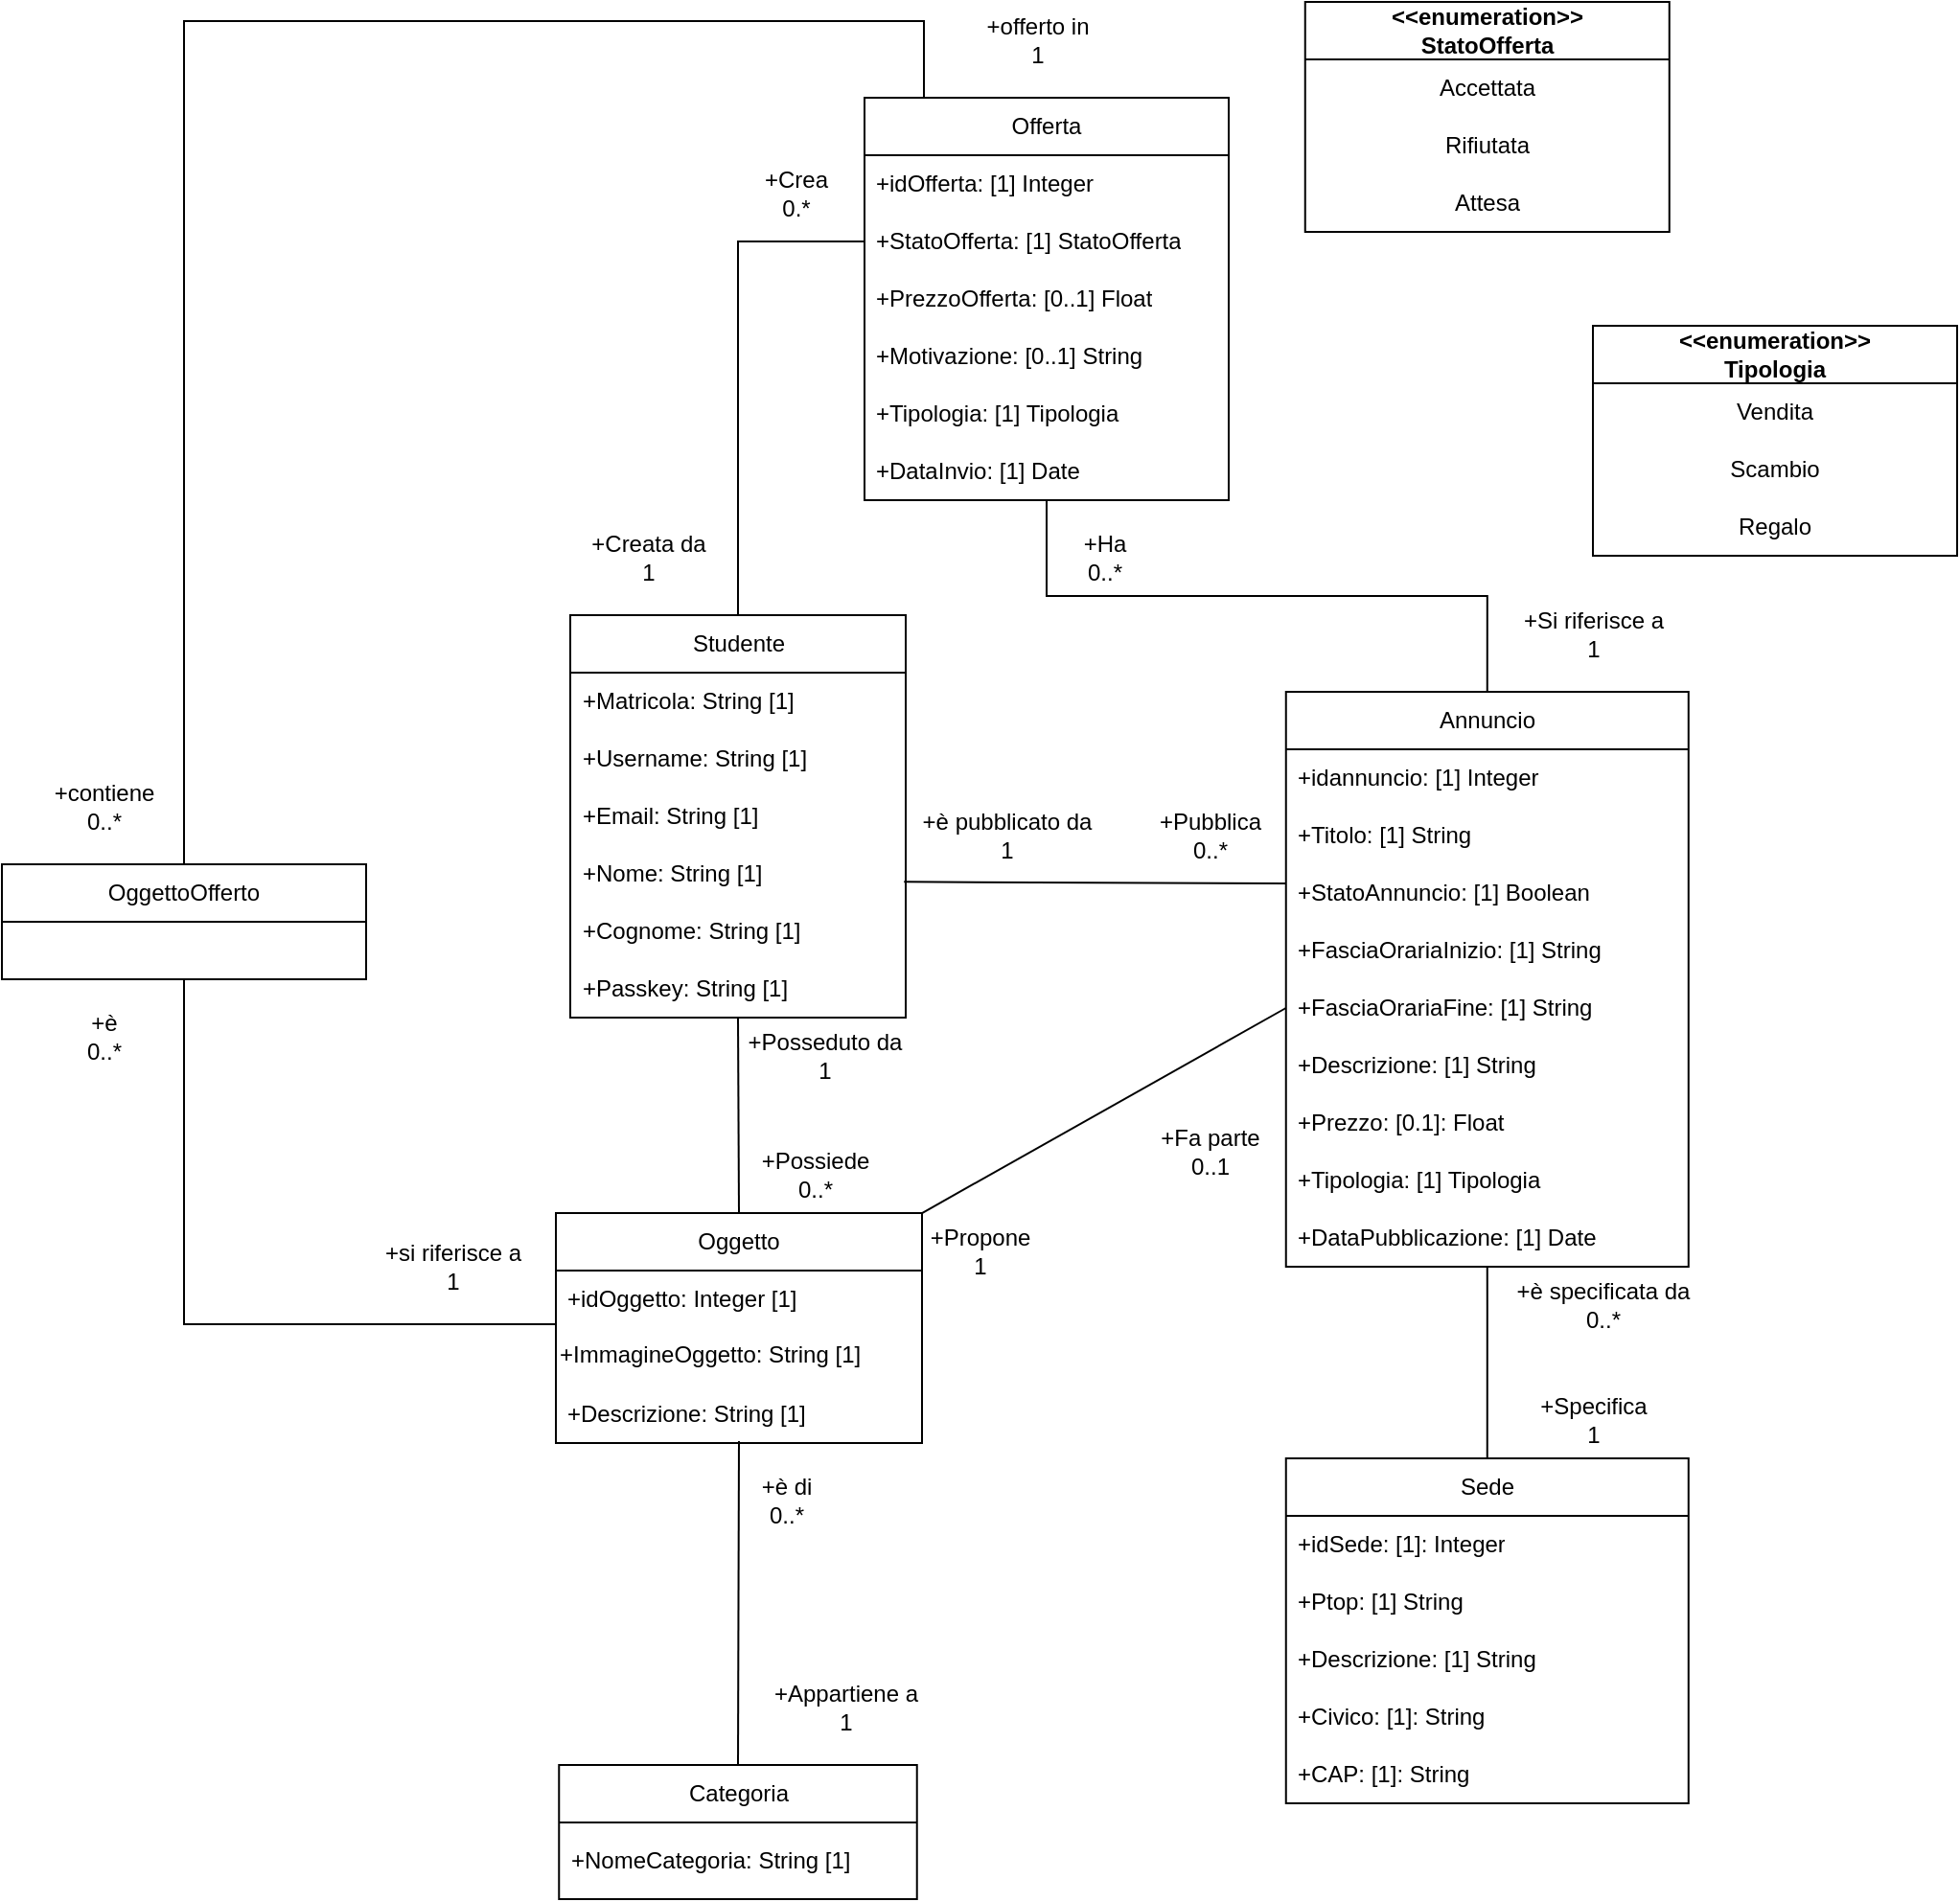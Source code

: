 <mxfile version="28.2.5">
  <diagram name="Pagina-1" id="PVd4hcR5QmGlg7Nathhp">
    <mxGraphModel dx="1114" dy="559" grid="1" gridSize="10" guides="1" tooltips="1" connect="1" arrows="1" fold="1" page="1" pageScale="1" pageWidth="827" pageHeight="1169" math="0" shadow="0">
      <root>
        <mxCell id="0" />
        <mxCell id="1" parent="0" />
        <mxCell id="j0yfUXBkZlHvW9foUxQ6-1" value="Studente" style="swimlane;fontStyle=0;childLayout=stackLayout;horizontal=1;startSize=30;horizontalStack=0;resizeParent=1;resizeParentMax=0;resizeLast=0;collapsible=1;marginBottom=0;whiteSpace=wrap;html=1;" parent="1" vertex="1">
          <mxGeometry x="556.5" y="450" width="175" height="210" as="geometry" />
        </mxCell>
        <mxCell id="j0yfUXBkZlHvW9foUxQ6-3" value="+Matricola: String [1]" style="text;strokeColor=none;fillColor=none;align=left;verticalAlign=middle;spacingLeft=4;spacingRight=4;overflow=hidden;points=[[0,0.5],[1,0.5]];portConstraint=eastwest;rotatable=0;whiteSpace=wrap;html=1;" parent="j0yfUXBkZlHvW9foUxQ6-1" vertex="1">
          <mxGeometry y="30" width="175" height="30" as="geometry" />
        </mxCell>
        <mxCell id="j0yfUXBkZlHvW9foUxQ6-2" value="+Username: String [1]" style="text;strokeColor=none;fillColor=none;align=left;verticalAlign=middle;spacingLeft=4;spacingRight=4;overflow=hidden;points=[[0,0.5],[1,0.5]];portConstraint=eastwest;rotatable=0;whiteSpace=wrap;html=1;" parent="j0yfUXBkZlHvW9foUxQ6-1" vertex="1">
          <mxGeometry y="60" width="175" height="30" as="geometry" />
        </mxCell>
        <mxCell id="j0yfUXBkZlHvW9foUxQ6-4" value="+Email: String [1]" style="text;strokeColor=none;fillColor=none;align=left;verticalAlign=middle;spacingLeft=4;spacingRight=4;overflow=hidden;points=[[0,0.5],[1,0.5]];portConstraint=eastwest;rotatable=0;whiteSpace=wrap;html=1;" parent="j0yfUXBkZlHvW9foUxQ6-1" vertex="1">
          <mxGeometry y="90" width="175" height="30" as="geometry" />
        </mxCell>
        <mxCell id="j0yfUXBkZlHvW9foUxQ6-5" value="+Nome: String [1]" style="text;strokeColor=none;fillColor=none;align=left;verticalAlign=middle;spacingLeft=4;spacingRight=4;overflow=hidden;points=[[0,0.5],[1,0.5]];portConstraint=eastwest;rotatable=0;whiteSpace=wrap;html=1;" parent="j0yfUXBkZlHvW9foUxQ6-1" vertex="1">
          <mxGeometry y="120" width="175" height="30" as="geometry" />
        </mxCell>
        <mxCell id="j0yfUXBkZlHvW9foUxQ6-6" value="+Cognome: String [1]" style="text;strokeColor=none;fillColor=none;align=left;verticalAlign=middle;spacingLeft=4;spacingRight=4;overflow=hidden;points=[[0,0.5],[1,0.5]];portConstraint=eastwest;rotatable=0;whiteSpace=wrap;html=1;" parent="j0yfUXBkZlHvW9foUxQ6-1" vertex="1">
          <mxGeometry y="150" width="175" height="30" as="geometry" />
        </mxCell>
        <mxCell id="j0yfUXBkZlHvW9foUxQ6-7" value="+Passkey: String [1]" style="text;strokeColor=none;fillColor=none;align=left;verticalAlign=middle;spacingLeft=4;spacingRight=4;overflow=hidden;points=[[0,0.5],[1,0.5]];portConstraint=eastwest;rotatable=0;whiteSpace=wrap;html=1;" parent="j0yfUXBkZlHvW9foUxQ6-1" vertex="1">
          <mxGeometry y="180" width="175" height="30" as="geometry" />
        </mxCell>
        <mxCell id="j0yfUXBkZlHvW9foUxQ6-9" value="Oggetto" style="swimlane;fontStyle=0;childLayout=stackLayout;horizontal=1;startSize=30;horizontalStack=0;resizeParent=1;resizeParentMax=0;resizeLast=0;collapsible=1;marginBottom=0;whiteSpace=wrap;html=1;" parent="1" vertex="1">
          <mxGeometry x="549" y="762.01" width="191" height="120" as="geometry" />
        </mxCell>
        <mxCell id="j0yfUXBkZlHvW9foUxQ6-10" value="+idOggetto: Integer [1]" style="text;strokeColor=none;fillColor=none;align=left;verticalAlign=middle;spacingLeft=4;spacingRight=4;overflow=hidden;points=[[0,0.5],[1,0.5]];portConstraint=eastwest;rotatable=0;whiteSpace=wrap;html=1;" parent="j0yfUXBkZlHvW9foUxQ6-9" vertex="1">
          <mxGeometry y="30" width="191" height="30" as="geometry" />
        </mxCell>
        <mxCell id="_4yro-vMgn7CjQmgvoNM-27" value="+ImmagineOggetto: String [1]" style="text;whiteSpace=wrap;html=1;" vertex="1" parent="j0yfUXBkZlHvW9foUxQ6-9">
          <mxGeometry y="60" width="191" height="30" as="geometry" />
        </mxCell>
        <mxCell id="j0yfUXBkZlHvW9foUxQ6-14" value="+Descrizione: String [1]" style="text;strokeColor=none;fillColor=none;align=left;verticalAlign=middle;spacingLeft=4;spacingRight=4;overflow=hidden;points=[[0,0.5],[1,0.5]];portConstraint=eastwest;rotatable=0;whiteSpace=wrap;html=1;" parent="j0yfUXBkZlHvW9foUxQ6-9" vertex="1">
          <mxGeometry y="90" width="191" height="30" as="geometry" />
        </mxCell>
        <mxCell id="j0yfUXBkZlHvW9foUxQ6-15" style="edgeStyle=orthogonalEdgeStyle;rounded=0;orthogonalLoop=1;jettySize=auto;html=1;exitX=0.5;exitY=1;exitDx=0;exitDy=0;entryX=0.5;entryY=0;entryDx=0;entryDy=0;endArrow=none;startFill=0;" parent="1" source="j0yfUXBkZlHvW9foUxQ6-16" target="j0yfUXBkZlHvW9foUxQ6-56" edge="1">
          <mxGeometry relative="1" as="geometry">
            <Array as="points">
              <mxPoint x="1035" y="810" />
              <mxPoint x="1035" y="810" />
            </Array>
          </mxGeometry>
        </mxCell>
        <mxCell id="j0yfUXBkZlHvW9foUxQ6-16" value="Annuncio" style="swimlane;fontStyle=0;childLayout=stackLayout;horizontal=1;startSize=30;horizontalStack=0;resizeParent=1;resizeParentMax=0;resizeLast=0;collapsible=1;marginBottom=0;whiteSpace=wrap;html=1;" parent="1" vertex="1">
          <mxGeometry x="929.88" y="490.0" width="210" height="300" as="geometry" />
        </mxCell>
        <mxCell id="j0yfUXBkZlHvW9foUxQ6-17" value="+idannuncio: [1] Integer" style="text;strokeColor=none;fillColor=none;align=left;verticalAlign=middle;spacingLeft=4;spacingRight=4;overflow=hidden;points=[[0,0.5],[1,0.5]];portConstraint=eastwest;rotatable=0;whiteSpace=wrap;html=1;" parent="j0yfUXBkZlHvW9foUxQ6-16" vertex="1">
          <mxGeometry y="30" width="210" height="30" as="geometry" />
        </mxCell>
        <mxCell id="j0yfUXBkZlHvW9foUxQ6-18" value="+Titolo: [1] String" style="text;strokeColor=none;fillColor=none;align=left;verticalAlign=middle;spacingLeft=4;spacingRight=4;overflow=hidden;points=[[0,0.5],[1,0.5]];portConstraint=eastwest;rotatable=0;whiteSpace=wrap;html=1;" parent="j0yfUXBkZlHvW9foUxQ6-16" vertex="1">
          <mxGeometry y="60" width="210" height="30" as="geometry" />
        </mxCell>
        <mxCell id="j0yfUXBkZlHvW9foUxQ6-19" value="+StatoAnnuncio: [1] Boolean" style="text;strokeColor=none;fillColor=none;align=left;verticalAlign=middle;spacingLeft=4;spacingRight=4;overflow=hidden;points=[[0,0.5],[1,0.5]];portConstraint=eastwest;rotatable=0;whiteSpace=wrap;html=1;" parent="j0yfUXBkZlHvW9foUxQ6-16" vertex="1">
          <mxGeometry y="90" width="210" height="30" as="geometry" />
        </mxCell>
        <mxCell id="j0yfUXBkZlHvW9foUxQ6-20" value="+FasciaOrariaInizio: [1]&amp;nbsp;String" style="text;strokeColor=none;fillColor=none;align=left;verticalAlign=middle;spacingLeft=4;spacingRight=4;overflow=hidden;points=[[0,0.5],[1,0.5]];portConstraint=eastwest;rotatable=0;whiteSpace=wrap;html=1;" parent="j0yfUXBkZlHvW9foUxQ6-16" vertex="1">
          <mxGeometry y="120" width="210" height="30" as="geometry" />
        </mxCell>
        <mxCell id="j0yfUXBkZlHvW9foUxQ6-21" value="+FasciaOrariaFine: [1]&amp;nbsp;String" style="text;strokeColor=none;fillColor=none;align=left;verticalAlign=middle;spacingLeft=4;spacingRight=4;overflow=hidden;points=[[0,0.5],[1,0.5]];portConstraint=eastwest;rotatable=0;whiteSpace=wrap;html=1;" parent="j0yfUXBkZlHvW9foUxQ6-16" vertex="1">
          <mxGeometry y="150" width="210" height="30" as="geometry" />
        </mxCell>
        <mxCell id="j0yfUXBkZlHvW9foUxQ6-24" value="+Descrizione: [1] String" style="text;strokeColor=none;fillColor=none;align=left;verticalAlign=middle;spacingLeft=4;spacingRight=4;overflow=hidden;points=[[0,0.5],[1,0.5]];portConstraint=eastwest;rotatable=0;whiteSpace=wrap;html=1;" parent="j0yfUXBkZlHvW9foUxQ6-16" vertex="1">
          <mxGeometry y="180" width="210" height="30" as="geometry" />
        </mxCell>
        <mxCell id="j0yfUXBkZlHvW9foUxQ6-22" value="+Prezzo: [0.1]: Float" style="text;strokeColor=none;fillColor=none;align=left;verticalAlign=middle;spacingLeft=4;spacingRight=4;overflow=hidden;points=[[0,0.5],[1,0.5]];portConstraint=eastwest;rotatable=0;whiteSpace=wrap;html=1;" parent="j0yfUXBkZlHvW9foUxQ6-16" vertex="1">
          <mxGeometry y="210" width="210" height="30" as="geometry" />
        </mxCell>
        <mxCell id="j0yfUXBkZlHvW9foUxQ6-23" value="+Tipologia: [1] Tipologia" style="text;strokeColor=none;fillColor=none;align=left;verticalAlign=middle;spacingLeft=4;spacingRight=4;overflow=hidden;points=[[0,0.5],[1,0.5]];portConstraint=eastwest;rotatable=0;whiteSpace=wrap;html=1;" parent="j0yfUXBkZlHvW9foUxQ6-16" vertex="1">
          <mxGeometry y="240" width="210" height="30" as="geometry" />
        </mxCell>
        <mxCell id="_4yro-vMgn7CjQmgvoNM-21" value="+DataPubblicazione: [1] Date" style="text;strokeColor=none;fillColor=none;align=left;verticalAlign=middle;spacingLeft=4;spacingRight=4;overflow=hidden;points=[[0,0.5],[1,0.5]];portConstraint=eastwest;rotatable=0;whiteSpace=wrap;html=1;" vertex="1" parent="j0yfUXBkZlHvW9foUxQ6-16">
          <mxGeometry y="270" width="210" height="30" as="geometry" />
        </mxCell>
        <mxCell id="j0yfUXBkZlHvW9foUxQ6-25" value="" style="endArrow=none;html=1;rounded=0;entryX=0.995;entryY=0.639;entryDx=0;entryDy=0;entryPerimeter=0;" parent="1" target="j0yfUXBkZlHvW9foUxQ6-5" edge="1">
          <mxGeometry width="50" height="50" relative="1" as="geometry">
            <mxPoint x="930" y="590" as="sourcePoint" />
            <mxPoint x="730" y="609" as="targetPoint" />
          </mxGeometry>
        </mxCell>
        <mxCell id="j0yfUXBkZlHvW9foUxQ6-27" style="edgeStyle=orthogonalEdgeStyle;rounded=0;orthogonalLoop=1;jettySize=auto;html=1;exitX=0.5;exitY=1;exitDx=0;exitDy=0;entryX=0.5;entryY=0;entryDx=0;entryDy=0;endArrow=none;startFill=0;" parent="1" source="j0yfUXBkZlHvW9foUxQ6-29" target="j0yfUXBkZlHvW9foUxQ6-16" edge="1">
          <mxGeometry relative="1" as="geometry" />
        </mxCell>
        <mxCell id="j0yfUXBkZlHvW9foUxQ6-28" style="edgeStyle=orthogonalEdgeStyle;rounded=0;orthogonalLoop=1;jettySize=auto;html=1;exitX=0.25;exitY=0;exitDx=0;exitDy=0;entryX=0.5;entryY=0;entryDx=0;entryDy=0;endArrow=none;startFill=0;" parent="1" source="j0yfUXBkZlHvW9foUxQ6-29" target="j0yfUXBkZlHvW9foUxQ6-71" edge="1">
          <mxGeometry relative="1" as="geometry">
            <Array as="points">
              <mxPoint x="741" y="140" />
              <mxPoint x="355" y="140" />
            </Array>
          </mxGeometry>
        </mxCell>
        <mxCell id="j0yfUXBkZlHvW9foUxQ6-29" value="Offerta" style="swimlane;fontStyle=0;childLayout=stackLayout;horizontal=1;startSize=30;horizontalStack=0;resizeParent=1;resizeParentMax=0;resizeLast=0;collapsible=1;marginBottom=0;whiteSpace=wrap;html=1;" parent="1" vertex="1">
          <mxGeometry x="710" y="180" width="190" height="210" as="geometry" />
        </mxCell>
        <mxCell id="j0yfUXBkZlHvW9foUxQ6-30" value="+idOfferta: [1] Integer" style="text;strokeColor=none;fillColor=none;align=left;verticalAlign=middle;spacingLeft=4;spacingRight=4;overflow=hidden;points=[[0,0.5],[1,0.5]];portConstraint=eastwest;rotatable=0;whiteSpace=wrap;html=1;" parent="j0yfUXBkZlHvW9foUxQ6-29" vertex="1">
          <mxGeometry y="30" width="190" height="30" as="geometry" />
        </mxCell>
        <mxCell id="j0yfUXBkZlHvW9foUxQ6-31" value="+StatoOfferta: [1] StatoOfferta" style="text;strokeColor=none;fillColor=none;align=left;verticalAlign=middle;spacingLeft=4;spacingRight=4;overflow=hidden;points=[[0,0.5],[1,0.5]];portConstraint=eastwest;rotatable=0;whiteSpace=wrap;html=1;" parent="j0yfUXBkZlHvW9foUxQ6-29" vertex="1">
          <mxGeometry y="60" width="190" height="30" as="geometry" />
        </mxCell>
        <mxCell id="j0yfUXBkZlHvW9foUxQ6-77" value="+PrezzoOfferta: [0..1] Float" style="text;strokeColor=none;fillColor=none;align=left;verticalAlign=middle;spacingLeft=4;spacingRight=4;overflow=hidden;points=[[0,0.5],[1,0.5]];portConstraint=eastwest;rotatable=0;whiteSpace=wrap;html=1;" parent="j0yfUXBkZlHvW9foUxQ6-29" vertex="1">
          <mxGeometry y="90" width="190" height="30" as="geometry" />
        </mxCell>
        <mxCell id="j0yfUXBkZlHvW9foUxQ6-78" value="+Motivazione: [0..1] String" style="text;strokeColor=none;fillColor=none;align=left;verticalAlign=middle;spacingLeft=4;spacingRight=4;overflow=hidden;points=[[0,0.5],[1,0.5]];portConstraint=eastwest;rotatable=0;whiteSpace=wrap;html=1;" parent="j0yfUXBkZlHvW9foUxQ6-29" vertex="1">
          <mxGeometry y="120" width="190" height="30" as="geometry" />
        </mxCell>
        <mxCell id="j0yfUXBkZlHvW9foUxQ6-33" value="+Tipologia: [1] Tipologia" style="text;strokeColor=none;fillColor=none;align=left;verticalAlign=middle;spacingLeft=4;spacingRight=4;overflow=hidden;points=[[0,0.5],[1,0.5]];portConstraint=eastwest;rotatable=0;whiteSpace=wrap;html=1;" parent="j0yfUXBkZlHvW9foUxQ6-29" vertex="1">
          <mxGeometry y="150" width="190" height="30" as="geometry" />
        </mxCell>
        <mxCell id="_4yro-vMgn7CjQmgvoNM-10" value="+DataInvio: [1] Date" style="text;strokeColor=none;fillColor=none;align=left;verticalAlign=middle;spacingLeft=4;spacingRight=4;overflow=hidden;points=[[0,0.5],[1,0.5]];portConstraint=eastwest;rotatable=0;whiteSpace=wrap;html=1;" vertex="1" parent="j0yfUXBkZlHvW9foUxQ6-29">
          <mxGeometry y="180" width="190" height="30" as="geometry" />
        </mxCell>
        <mxCell id="j0yfUXBkZlHvW9foUxQ6-34" value="" style="endArrow=none;html=1;rounded=0;entryX=0;entryY=0.5;entryDx=0;entryDy=0;exitX=1;exitY=0;exitDx=0;exitDy=0;" parent="1" source="j0yfUXBkZlHvW9foUxQ6-9" target="j0yfUXBkZlHvW9foUxQ6-21" edge="1">
          <mxGeometry width="50" height="50" relative="1" as="geometry">
            <mxPoint x="739" y="705" as="sourcePoint" />
            <mxPoint x="716.5" y="730" as="targetPoint" />
          </mxGeometry>
        </mxCell>
        <mxCell id="j0yfUXBkZlHvW9foUxQ6-35" value="" style="endArrow=none;html=1;rounded=0;exitX=0.5;exitY=0;exitDx=0;exitDy=0;entryX=0.5;entryY=1;entryDx=0;entryDy=0;" parent="1" source="j0yfUXBkZlHvW9foUxQ6-9" target="j0yfUXBkZlHvW9foUxQ6-1" edge="1">
          <mxGeometry width="50" height="50" relative="1" as="geometry">
            <mxPoint x="639" y="760" as="sourcePoint" />
            <mxPoint x="639" y="590" as="targetPoint" />
          </mxGeometry>
        </mxCell>
        <mxCell id="j0yfUXBkZlHvW9foUxQ6-36" value="+Pubblica&lt;div&gt;0..*&lt;/div&gt;" style="text;html=1;align=center;verticalAlign=middle;resizable=0;points=[];autosize=1;strokeColor=none;fillColor=none;" parent="1" vertex="1">
          <mxGeometry x="849.88" y="545" width="80" height="40" as="geometry" />
        </mxCell>
        <mxCell id="j0yfUXBkZlHvW9foUxQ6-37" value="+è pubblicato da&lt;div&gt;1&lt;/div&gt;" style="text;html=1;align=center;verticalAlign=middle;resizable=0;points=[];autosize=1;strokeColor=none;fillColor=none;" parent="1" vertex="1">
          <mxGeometry x="729" y="545" width="110" height="40" as="geometry" />
        </mxCell>
        <mxCell id="j0yfUXBkZlHvW9foUxQ6-38" value="+Posseduto da&lt;div&gt;1&lt;/div&gt;" style="text;html=1;align=center;verticalAlign=middle;resizable=0;points=[];autosize=1;strokeColor=none;fillColor=none;" parent="1" vertex="1">
          <mxGeometry x="639" y="660" width="100" height="40" as="geometry" />
        </mxCell>
        <mxCell id="j0yfUXBkZlHvW9foUxQ6-39" value="+Possiede&lt;div&gt;0..*&lt;/div&gt;" style="text;html=1;align=center;verticalAlign=middle;resizable=0;points=[];autosize=1;strokeColor=none;fillColor=none;" parent="1" vertex="1">
          <mxGeometry x="644" y="722.01" width="80" height="40" as="geometry" />
        </mxCell>
        <mxCell id="j0yfUXBkZlHvW9foUxQ6-40" value="+Propone&lt;div&gt;1&lt;/div&gt;" style="text;html=1;align=center;verticalAlign=middle;resizable=0;points=[];autosize=1;strokeColor=none;fillColor=none;" parent="1" vertex="1">
          <mxGeometry x="729.88" y="762.01" width="80" height="40" as="geometry" />
        </mxCell>
        <mxCell id="j0yfUXBkZlHvW9foUxQ6-41" value="+Fa parte&lt;div&gt;0..1&lt;/div&gt;" style="text;html=1;align=center;verticalAlign=middle;resizable=0;points=[];autosize=1;strokeColor=none;fillColor=none;" parent="1" vertex="1">
          <mxGeometry x="849.88" y="710" width="80" height="40" as="geometry" />
        </mxCell>
        <mxCell id="j0yfUXBkZlHvW9foUxQ6-42" value="&lt;b&gt;&amp;lt;&amp;lt;&lt;/b&gt;&lt;b&gt;&lt;/b&gt;&lt;b&gt;enumeration&lt;/b&gt;&lt;b&gt;&lt;/b&gt;&lt;b&gt;&amp;gt;&amp;gt;&lt;br&gt;StatoOfferta&lt;/b&gt;" style="swimlane;fontStyle=0;childLayout=stackLayout;horizontal=1;startSize=30;horizontalStack=0;resizeParent=1;resizeParentMax=0;resizeLast=0;collapsible=1;marginBottom=0;whiteSpace=wrap;html=1;" parent="1" vertex="1">
          <mxGeometry x="939.88" y="130" width="190" height="120" as="geometry" />
        </mxCell>
        <mxCell id="j0yfUXBkZlHvW9foUxQ6-43" value="Accettata" style="text;strokeColor=none;fillColor=none;align=center;verticalAlign=middle;spacingLeft=4;spacingRight=4;overflow=hidden;points=[[0,0.5],[1,0.5]];portConstraint=eastwest;rotatable=0;whiteSpace=wrap;html=1;" parent="j0yfUXBkZlHvW9foUxQ6-42" vertex="1">
          <mxGeometry y="30" width="190" height="30" as="geometry" />
        </mxCell>
        <mxCell id="j0yfUXBkZlHvW9foUxQ6-44" value="Rifiutata" style="text;strokeColor=none;fillColor=none;align=center;verticalAlign=middle;spacingLeft=4;spacingRight=4;overflow=hidden;points=[[0,0.5],[1,0.5]];portConstraint=eastwest;rotatable=0;whiteSpace=wrap;html=1;" parent="j0yfUXBkZlHvW9foUxQ6-42" vertex="1">
          <mxGeometry y="60" width="190" height="30" as="geometry" />
        </mxCell>
        <mxCell id="j0yfUXBkZlHvW9foUxQ6-45" value="Attesa" style="text;strokeColor=none;fillColor=none;align=center;verticalAlign=middle;spacingLeft=4;spacingRight=4;overflow=hidden;points=[[0,0.5],[1,0.5]];portConstraint=eastwest;rotatable=0;whiteSpace=wrap;html=1;" parent="j0yfUXBkZlHvW9foUxQ6-42" vertex="1">
          <mxGeometry y="90" width="190" height="30" as="geometry" />
        </mxCell>
        <mxCell id="j0yfUXBkZlHvW9foUxQ6-47" style="edgeStyle=orthogonalEdgeStyle;rounded=0;orthogonalLoop=1;jettySize=auto;html=1;exitX=0;exitY=0.5;exitDx=0;exitDy=0;entryX=0.5;entryY=0;entryDx=0;entryDy=0;endArrow=none;startFill=0;" parent="1" source="j0yfUXBkZlHvW9foUxQ6-31" target="j0yfUXBkZlHvW9foUxQ6-1" edge="1">
          <mxGeometry relative="1" as="geometry" />
        </mxCell>
        <mxCell id="j0yfUXBkZlHvW9foUxQ6-48" value="+Crea&lt;div&gt;0.*&lt;/div&gt;" style="text;html=1;align=center;verticalAlign=middle;resizable=0;points=[];autosize=1;strokeColor=none;fillColor=none;" parent="1" vertex="1">
          <mxGeometry x="644" y="210" width="60" height="40" as="geometry" />
        </mxCell>
        <mxCell id="j0yfUXBkZlHvW9foUxQ6-49" value="+Creata da&lt;div&gt;1&lt;/div&gt;" style="text;html=1;align=center;verticalAlign=middle;resizable=0;points=[];autosize=1;strokeColor=none;fillColor=none;" parent="1" vertex="1">
          <mxGeometry x="556.5" y="400" width="80" height="40" as="geometry" />
        </mxCell>
        <mxCell id="j0yfUXBkZlHvW9foUxQ6-50" value="+Ha&lt;div&gt;0..*&lt;/div&gt;" style="text;html=1;align=center;verticalAlign=middle;resizable=0;points=[];autosize=1;strokeColor=none;fillColor=none;" parent="1" vertex="1">
          <mxGeometry x="809.88" y="400" width="50" height="40" as="geometry" />
        </mxCell>
        <mxCell id="j0yfUXBkZlHvW9foUxQ6-51" value="+Si riferisce a&lt;div&gt;1&lt;/div&gt;" style="text;html=1;align=center;verticalAlign=middle;resizable=0;points=[];autosize=1;strokeColor=none;fillColor=none;" parent="1" vertex="1">
          <mxGeometry x="1039.88" y="440.0" width="100" height="40" as="geometry" />
        </mxCell>
        <mxCell id="j0yfUXBkZlHvW9foUxQ6-56" value="&lt;span style=&quot;text-align: left;&quot;&gt;Sede&lt;/span&gt;" style="swimlane;fontStyle=0;childLayout=stackLayout;horizontal=1;startSize=30;horizontalStack=0;resizeParent=1;resizeParentMax=0;resizeLast=0;collapsible=1;marginBottom=0;whiteSpace=wrap;html=1;" parent="1" vertex="1">
          <mxGeometry x="929.88" y="890" width="210" height="180" as="geometry" />
        </mxCell>
        <mxCell id="j0yfUXBkZlHvW9foUxQ6-57" value="+idSede: [1]: Integer" style="text;strokeColor=none;fillColor=none;align=left;verticalAlign=middle;spacingLeft=4;spacingRight=4;overflow=hidden;points=[[0,0.5],[1,0.5]];portConstraint=eastwest;rotatable=0;whiteSpace=wrap;html=1;" parent="j0yfUXBkZlHvW9foUxQ6-56" vertex="1">
          <mxGeometry y="30" width="210" height="30" as="geometry" />
        </mxCell>
        <mxCell id="j0yfUXBkZlHvW9foUxQ6-58" value="+Ptop: [1] String" style="text;strokeColor=none;fillColor=none;align=left;verticalAlign=middle;spacingLeft=4;spacingRight=4;overflow=hidden;points=[[0,0.5],[1,0.5]];portConstraint=eastwest;rotatable=0;whiteSpace=wrap;html=1;" parent="j0yfUXBkZlHvW9foUxQ6-56" vertex="1">
          <mxGeometry y="60" width="210" height="30" as="geometry" />
        </mxCell>
        <mxCell id="j0yfUXBkZlHvW9foUxQ6-59" value="+Descrizione: [1] String" style="text;strokeColor=none;fillColor=none;align=left;verticalAlign=middle;spacingLeft=4;spacingRight=4;overflow=hidden;points=[[0,0.5],[1,0.5]];portConstraint=eastwest;rotatable=0;whiteSpace=wrap;html=1;" parent="j0yfUXBkZlHvW9foUxQ6-56" vertex="1">
          <mxGeometry y="90" width="210" height="30" as="geometry" />
        </mxCell>
        <mxCell id="j0yfUXBkZlHvW9foUxQ6-61" value="+Civico: [1]: String" style="text;strokeColor=none;fillColor=none;align=left;verticalAlign=middle;spacingLeft=4;spacingRight=4;overflow=hidden;points=[[0,0.5],[1,0.5]];portConstraint=eastwest;rotatable=0;whiteSpace=wrap;html=1;" parent="j0yfUXBkZlHvW9foUxQ6-56" vertex="1">
          <mxGeometry y="120" width="210" height="30" as="geometry" />
        </mxCell>
        <mxCell id="j0yfUXBkZlHvW9foUxQ6-60" value="+CAP: [1]: String" style="text;strokeColor=none;fillColor=none;align=left;verticalAlign=middle;spacingLeft=4;spacingRight=4;overflow=hidden;points=[[0,0.5],[1,0.5]];portConstraint=eastwest;rotatable=0;whiteSpace=wrap;html=1;" parent="j0yfUXBkZlHvW9foUxQ6-56" vertex="1">
          <mxGeometry y="150" width="210" height="30" as="geometry" />
        </mxCell>
        <mxCell id="j0yfUXBkZlHvW9foUxQ6-62" value="+Specifica&lt;div&gt;1&lt;/div&gt;" style="text;html=1;align=center;verticalAlign=middle;resizable=0;points=[];autosize=1;strokeColor=none;fillColor=none;" parent="1" vertex="1">
          <mxGeometry x="1049.88" y="850" width="80" height="40" as="geometry" />
        </mxCell>
        <mxCell id="j0yfUXBkZlHvW9foUxQ6-63" value="+è specificata da&lt;div&gt;0..*&lt;/div&gt;" style="text;html=1;align=center;verticalAlign=middle;resizable=0;points=[];autosize=1;strokeColor=none;fillColor=none;" parent="1" vertex="1">
          <mxGeometry x="1039.88" y="790" width="110" height="40" as="geometry" />
        </mxCell>
        <mxCell id="j0yfUXBkZlHvW9foUxQ6-65" value="&lt;div&gt;&lt;b&gt;&amp;lt;&amp;lt;&lt;/b&gt;&lt;b&gt;enumeration&lt;/b&gt;&lt;b&gt;&amp;gt;&amp;gt;&lt;/b&gt;&lt;/div&gt;&lt;div&gt;&lt;span style=&quot;text-align: left;&quot;&gt;&lt;b&gt;Tipologia&lt;/b&gt;&lt;/span&gt;&lt;/div&gt;" style="swimlane;fontStyle=0;childLayout=stackLayout;horizontal=1;startSize=30;horizontalStack=0;resizeParent=1;resizeParentMax=0;resizeLast=0;collapsible=1;marginBottom=0;whiteSpace=wrap;html=1;" parent="1" vertex="1">
          <mxGeometry x="1090" y="298.99" width="190" height="120" as="geometry" />
        </mxCell>
        <mxCell id="j0yfUXBkZlHvW9foUxQ6-66" value="Vendita" style="text;strokeColor=none;fillColor=none;align=center;verticalAlign=middle;spacingLeft=4;spacingRight=4;overflow=hidden;points=[[0,0.5],[1,0.5]];portConstraint=eastwest;rotatable=0;whiteSpace=wrap;html=1;" parent="j0yfUXBkZlHvW9foUxQ6-65" vertex="1">
          <mxGeometry y="30" width="190" height="30" as="geometry" />
        </mxCell>
        <mxCell id="j0yfUXBkZlHvW9foUxQ6-67" value="Scambio" style="text;strokeColor=none;fillColor=none;align=center;verticalAlign=middle;spacingLeft=4;spacingRight=4;overflow=hidden;points=[[0,0.5],[1,0.5]];portConstraint=eastwest;rotatable=0;whiteSpace=wrap;html=1;" parent="j0yfUXBkZlHvW9foUxQ6-65" vertex="1">
          <mxGeometry y="60" width="190" height="30" as="geometry" />
        </mxCell>
        <mxCell id="j0yfUXBkZlHvW9foUxQ6-68" value="Regalo" style="text;strokeColor=none;fillColor=none;align=center;verticalAlign=middle;spacingLeft=4;spacingRight=4;overflow=hidden;points=[[0,0.5],[1,0.5]];portConstraint=eastwest;rotatable=0;whiteSpace=wrap;html=1;" parent="j0yfUXBkZlHvW9foUxQ6-65" vertex="1">
          <mxGeometry y="90" width="190" height="30" as="geometry" />
        </mxCell>
        <mxCell id="j0yfUXBkZlHvW9foUxQ6-70" style="edgeStyle=orthogonalEdgeStyle;rounded=0;orthogonalLoop=1;jettySize=auto;html=1;exitX=0.5;exitY=1;exitDx=0;exitDy=0;endArrow=none;startFill=0;" parent="1" source="j0yfUXBkZlHvW9foUxQ6-71" edge="1">
          <mxGeometry relative="1" as="geometry">
            <mxPoint x="549" y="820" as="targetPoint" />
            <Array as="points">
              <mxPoint x="355" y="820" />
              <mxPoint x="549" y="820" />
            </Array>
          </mxGeometry>
        </mxCell>
        <mxCell id="j0yfUXBkZlHvW9foUxQ6-71" value="OggettoOfferto" style="swimlane;fontStyle=0;childLayout=stackLayout;horizontal=1;startSize=30;horizontalStack=0;resizeParent=1;resizeParentMax=0;resizeLast=0;collapsible=1;marginBottom=0;whiteSpace=wrap;html=1;" parent="1" vertex="1">
          <mxGeometry x="260" y="580" width="190" height="60" as="geometry" />
        </mxCell>
        <mxCell id="j0yfUXBkZlHvW9foUxQ6-72" value="&lt;div&gt;&lt;span style=&quot;background-color: transparent; color: light-dark(rgb(0, 0, 0), rgb(255, 255, 255));&quot;&gt;+contiene&lt;/span&gt;&lt;/div&gt;&lt;div&gt;&lt;span style=&quot;background-color: transparent; color: light-dark(rgb(0, 0, 0), rgb(255, 255, 255));&quot;&gt;0..*&lt;/span&gt;&lt;/div&gt;" style="text;html=1;align=center;verticalAlign=middle;resizable=0;points=[];autosize=1;strokeColor=none;fillColor=none;" parent="1" vertex="1">
          <mxGeometry x="273" y="530" width="80" height="40" as="geometry" />
        </mxCell>
        <mxCell id="j0yfUXBkZlHvW9foUxQ6-73" value="&lt;div&gt;+offerto in&lt;/div&gt;1" style="text;html=1;align=center;verticalAlign=middle;resizable=0;points=[];autosize=1;strokeColor=none;fillColor=none;" parent="1" vertex="1">
          <mxGeometry x="759.88" y="130" width="80" height="40" as="geometry" />
        </mxCell>
        <mxCell id="j0yfUXBkZlHvW9foUxQ6-74" value="+si riferisce a&lt;div&gt;1&lt;/div&gt;" style="text;html=1;align=center;verticalAlign=middle;resizable=0;points=[];autosize=1;strokeColor=none;fillColor=none;" parent="1" vertex="1">
          <mxGeometry x="450" y="770" width="90" height="40" as="geometry" />
        </mxCell>
        <mxCell id="j0yfUXBkZlHvW9foUxQ6-75" value="+è&lt;div&gt;0..*&lt;/div&gt;" style="text;html=1;align=center;verticalAlign=middle;resizable=0;points=[];autosize=1;strokeColor=none;fillColor=none;" parent="1" vertex="1">
          <mxGeometry x="293" y="650" width="40" height="40" as="geometry" />
        </mxCell>
        <mxCell id="_4yro-vMgn7CjQmgvoNM-1" value="Categoria" style="swimlane;fontStyle=0;childLayout=stackLayout;horizontal=1;startSize=30;horizontalStack=0;resizeParent=1;resizeParentMax=0;resizeLast=0;collapsible=1;marginBottom=0;whiteSpace=wrap;html=1;" vertex="1" parent="1">
          <mxGeometry x="550.63" y="1050" width="186.74" height="70" as="geometry" />
        </mxCell>
        <mxCell id="_4yro-vMgn7CjQmgvoNM-2" value="+NomeCategoria: String [1]" style="text;strokeColor=none;fillColor=none;align=left;verticalAlign=middle;spacingLeft=4;spacingRight=4;overflow=hidden;points=[[0,0.5],[1,0.5]];portConstraint=eastwest;rotatable=0;whiteSpace=wrap;html=1;" vertex="1" parent="_4yro-vMgn7CjQmgvoNM-1">
          <mxGeometry y="30" width="186.74" height="40" as="geometry" />
        </mxCell>
        <mxCell id="_4yro-vMgn7CjQmgvoNM-3" value="+Appartiene a&lt;br&gt;1" style="text;html=1;align=center;verticalAlign=middle;resizable=0;points=[];autosize=1;strokeColor=none;fillColor=none;" vertex="1" parent="1">
          <mxGeometry x="649.88" y="1000" width="100" height="40" as="geometry" />
        </mxCell>
        <mxCell id="_4yro-vMgn7CjQmgvoNM-4" value="+è di&lt;br&gt;0..*" style="text;html=1;align=center;verticalAlign=middle;resizable=0;points=[];autosize=1;strokeColor=none;fillColor=none;" vertex="1" parent="1">
          <mxGeometry x="644" y="892.01" width="50" height="40" as="geometry" />
        </mxCell>
        <mxCell id="_4yro-vMgn7CjQmgvoNM-5" value="" style="endArrow=none;html=1;rounded=0;exitX=0.5;exitY=0;exitDx=0;exitDy=0;entryX=0.5;entryY=0.966;entryDx=0;entryDy=0;entryPerimeter=0;" edge="1" parent="1" source="_4yro-vMgn7CjQmgvoNM-1" target="j0yfUXBkZlHvW9foUxQ6-14">
          <mxGeometry width="50" height="50" relative="1" as="geometry">
            <mxPoint x="584" y="962.01" as="sourcePoint" />
            <mxPoint x="642" y="910" as="targetPoint" />
          </mxGeometry>
        </mxCell>
      </root>
    </mxGraphModel>
  </diagram>
</mxfile>
